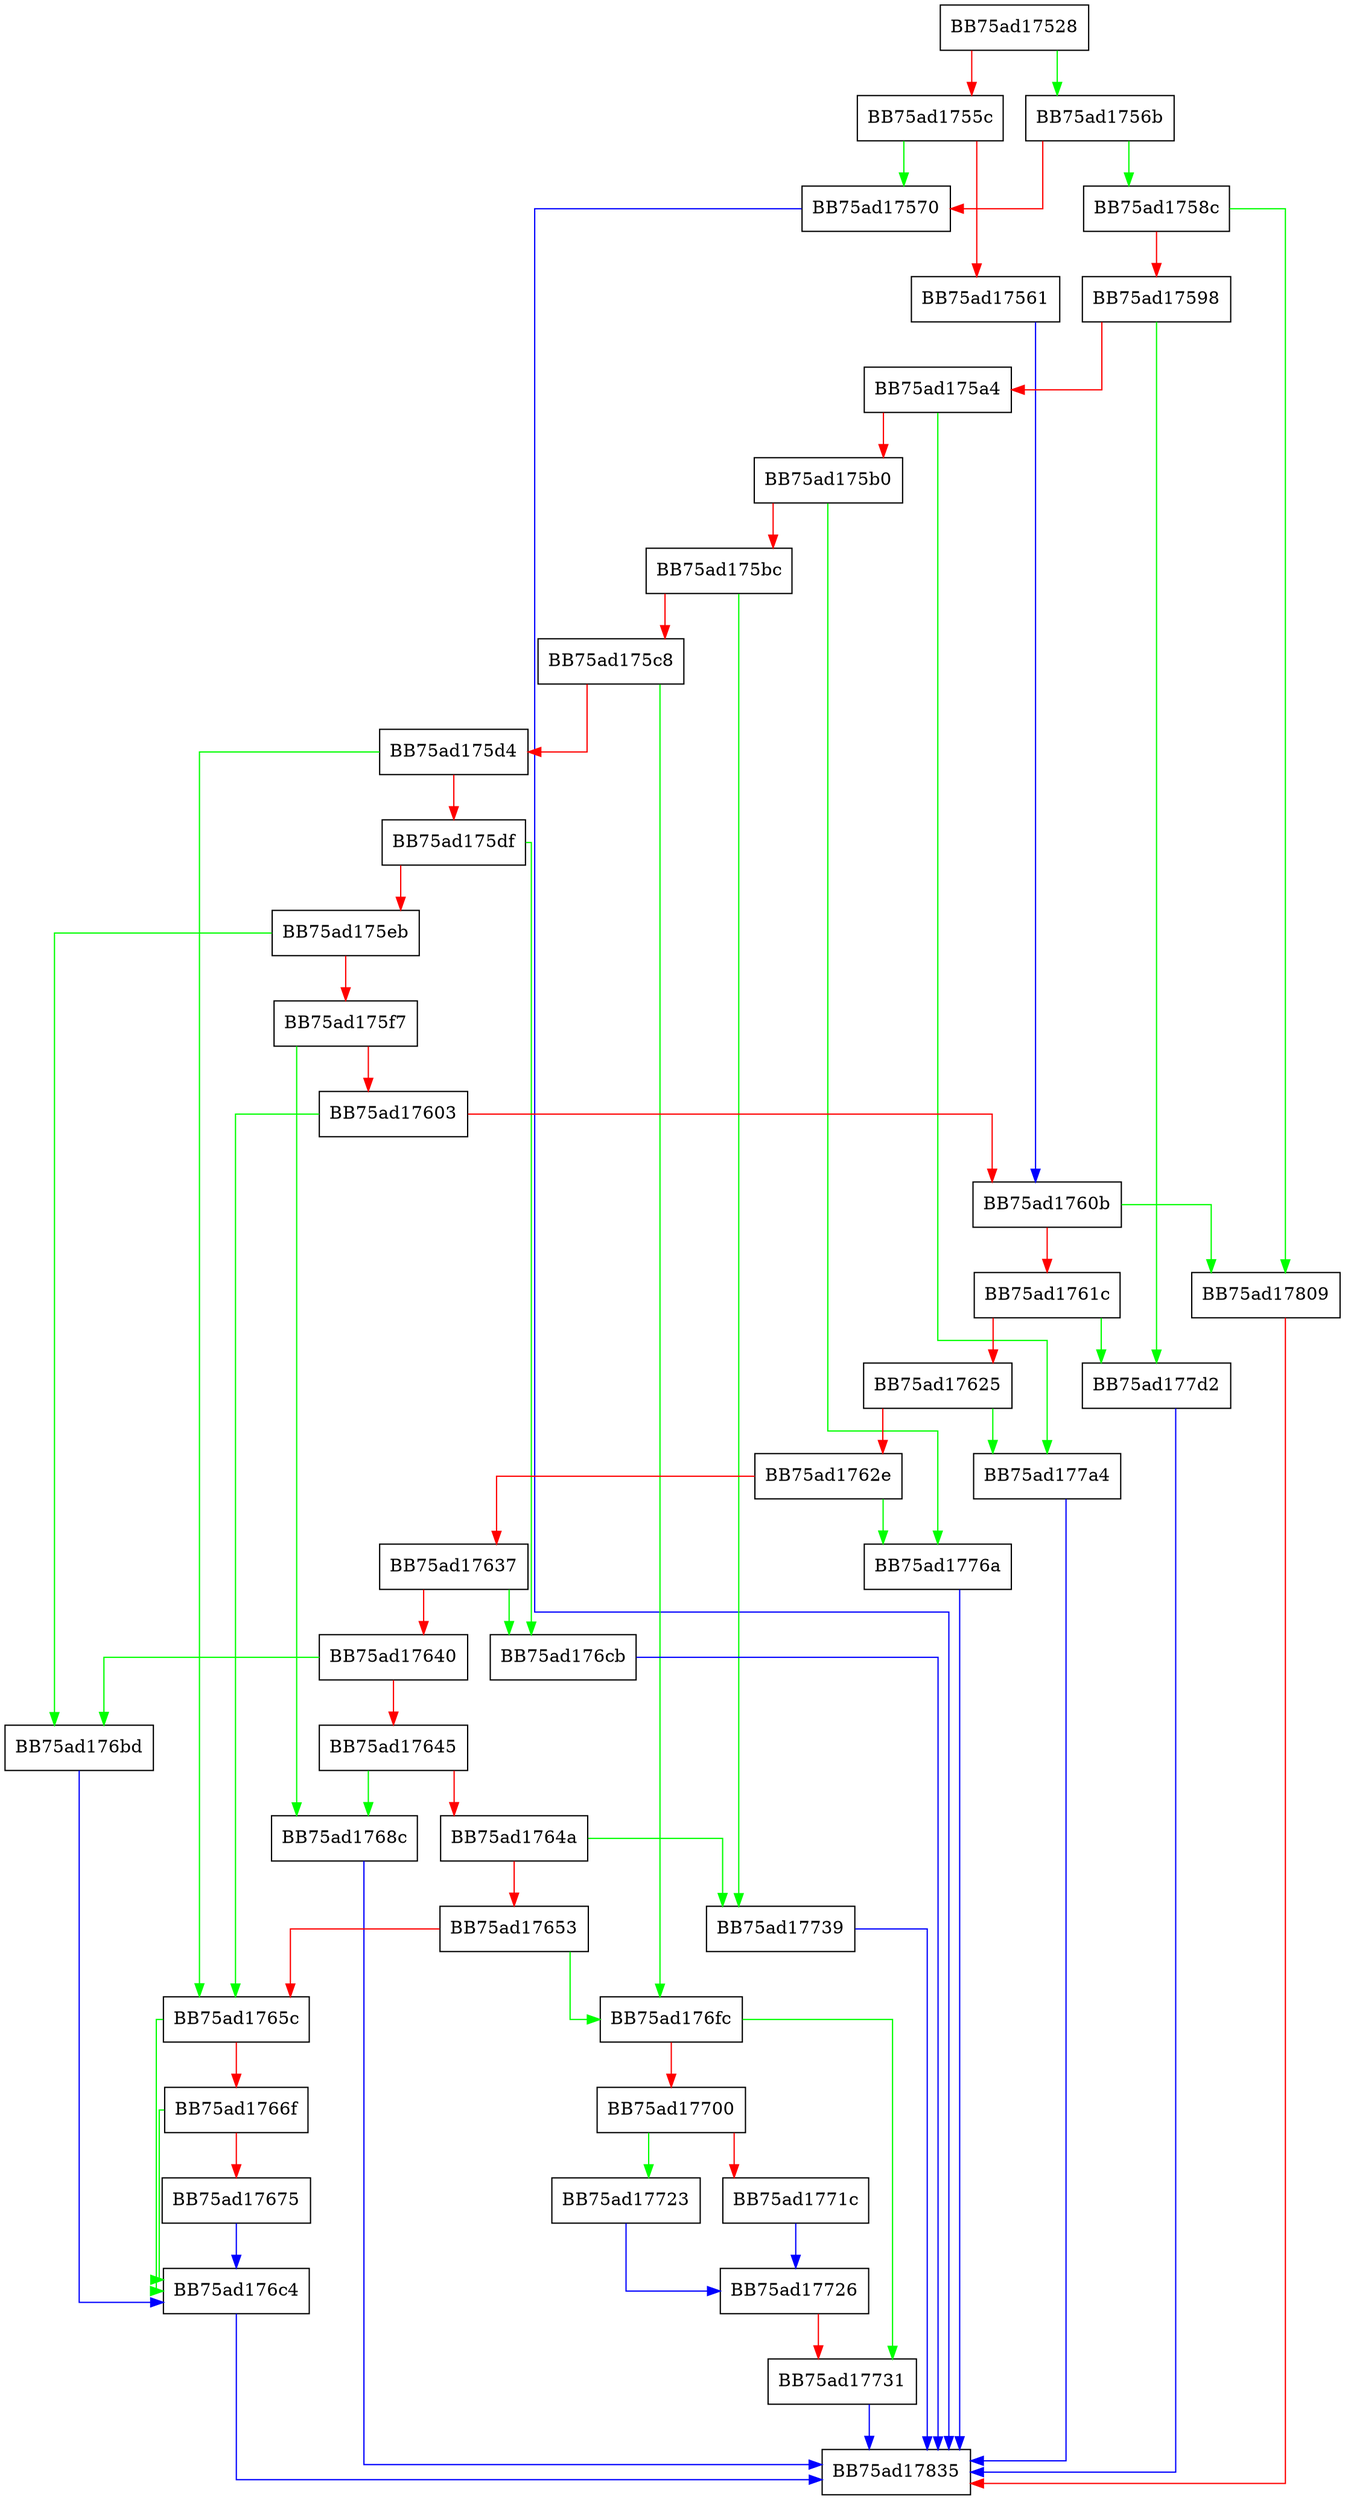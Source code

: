 digraph ExecuteCodecPlugin {
  node [shape="box"];
  graph [splines=ortho];
  BB75ad17528 -> BB75ad1756b [color="green"];
  BB75ad17528 -> BB75ad1755c [color="red"];
  BB75ad1755c -> BB75ad17570 [color="green"];
  BB75ad1755c -> BB75ad17561 [color="red"];
  BB75ad17561 -> BB75ad1760b [color="blue"];
  BB75ad1756b -> BB75ad1758c [color="green"];
  BB75ad1756b -> BB75ad17570 [color="red"];
  BB75ad17570 -> BB75ad17835 [color="blue"];
  BB75ad1758c -> BB75ad17809 [color="green"];
  BB75ad1758c -> BB75ad17598 [color="red"];
  BB75ad17598 -> BB75ad177d2 [color="green"];
  BB75ad17598 -> BB75ad175a4 [color="red"];
  BB75ad175a4 -> BB75ad177a4 [color="green"];
  BB75ad175a4 -> BB75ad175b0 [color="red"];
  BB75ad175b0 -> BB75ad1776a [color="green"];
  BB75ad175b0 -> BB75ad175bc [color="red"];
  BB75ad175bc -> BB75ad17739 [color="green"];
  BB75ad175bc -> BB75ad175c8 [color="red"];
  BB75ad175c8 -> BB75ad176fc [color="green"];
  BB75ad175c8 -> BB75ad175d4 [color="red"];
  BB75ad175d4 -> BB75ad1765c [color="green"];
  BB75ad175d4 -> BB75ad175df [color="red"];
  BB75ad175df -> BB75ad176cb [color="green"];
  BB75ad175df -> BB75ad175eb [color="red"];
  BB75ad175eb -> BB75ad176bd [color="green"];
  BB75ad175eb -> BB75ad175f7 [color="red"];
  BB75ad175f7 -> BB75ad1768c [color="green"];
  BB75ad175f7 -> BB75ad17603 [color="red"];
  BB75ad17603 -> BB75ad1765c [color="green"];
  BB75ad17603 -> BB75ad1760b [color="red"];
  BB75ad1760b -> BB75ad17809 [color="green"];
  BB75ad1760b -> BB75ad1761c [color="red"];
  BB75ad1761c -> BB75ad177d2 [color="green"];
  BB75ad1761c -> BB75ad17625 [color="red"];
  BB75ad17625 -> BB75ad177a4 [color="green"];
  BB75ad17625 -> BB75ad1762e [color="red"];
  BB75ad1762e -> BB75ad1776a [color="green"];
  BB75ad1762e -> BB75ad17637 [color="red"];
  BB75ad17637 -> BB75ad176cb [color="green"];
  BB75ad17637 -> BB75ad17640 [color="red"];
  BB75ad17640 -> BB75ad176bd [color="green"];
  BB75ad17640 -> BB75ad17645 [color="red"];
  BB75ad17645 -> BB75ad1768c [color="green"];
  BB75ad17645 -> BB75ad1764a [color="red"];
  BB75ad1764a -> BB75ad17739 [color="green"];
  BB75ad1764a -> BB75ad17653 [color="red"];
  BB75ad17653 -> BB75ad176fc [color="green"];
  BB75ad17653 -> BB75ad1765c [color="red"];
  BB75ad1765c -> BB75ad176c4 [color="green"];
  BB75ad1765c -> BB75ad1766f [color="red"];
  BB75ad1766f -> BB75ad176c4 [color="green"];
  BB75ad1766f -> BB75ad17675 [color="red"];
  BB75ad17675 -> BB75ad176c4 [color="blue"];
  BB75ad1768c -> BB75ad17835 [color="blue"];
  BB75ad176bd -> BB75ad176c4 [color="blue"];
  BB75ad176c4 -> BB75ad17835 [color="blue"];
  BB75ad176cb -> BB75ad17835 [color="blue"];
  BB75ad176fc -> BB75ad17731 [color="green"];
  BB75ad176fc -> BB75ad17700 [color="red"];
  BB75ad17700 -> BB75ad17723 [color="green"];
  BB75ad17700 -> BB75ad1771c [color="red"];
  BB75ad1771c -> BB75ad17726 [color="blue"];
  BB75ad17723 -> BB75ad17726 [color="blue"];
  BB75ad17726 -> BB75ad17731 [color="red"];
  BB75ad17731 -> BB75ad17835 [color="blue"];
  BB75ad17739 -> BB75ad17835 [color="blue"];
  BB75ad1776a -> BB75ad17835 [color="blue"];
  BB75ad177a4 -> BB75ad17835 [color="blue"];
  BB75ad177d2 -> BB75ad17835 [color="blue"];
  BB75ad17809 -> BB75ad17835 [color="red"];
}